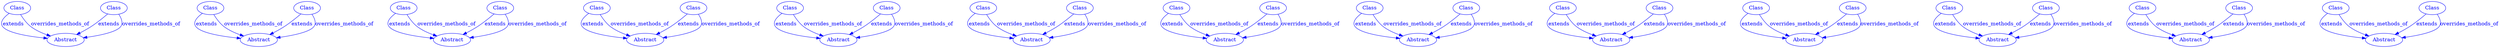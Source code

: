 
digraph SubdueGraph {
  14 [label="Abstract",color=blue,fontcolor=blue];
  222 [label="Class",color=blue,fontcolor=blue];
  223 [label="Class",color=blue,fontcolor=blue];
  222 -> 14 [label="extends",color=blue,fontcolor=blue];
  223 -> 14 [label="extends",color=blue,fontcolor=blue];
  222 -> 14 [label="overrides_methods_of",color=blue,fontcolor=blue];
  223 -> 14 [label="overrides_methods_of",color=blue,fontcolor=blue];
  35 [label="Abstract",color=blue,fontcolor=blue];
  119 [label="Class",color=blue,fontcolor=blue];
  416 [label="Class",color=blue,fontcolor=blue];
  119 -> 35 [label="extends",color=blue,fontcolor=blue];
  416 -> 35 [label="extends",color=blue,fontcolor=blue];
  119 -> 35 [label="overrides_methods_of",color=blue,fontcolor=blue];
  416 -> 35 [label="overrides_methods_of",color=blue,fontcolor=blue];
  65 [label="Abstract",color=blue,fontcolor=blue];
  97 [label="Class",color=blue,fontcolor=blue];
  262 [label="Class",color=blue,fontcolor=blue];
  97 -> 65 [label="extends",color=blue,fontcolor=blue];
  262 -> 65 [label="extends",color=blue,fontcolor=blue];
  97 -> 65 [label="overrides_methods_of",color=blue,fontcolor=blue];
  262 -> 65 [label="overrides_methods_of",color=blue,fontcolor=blue];
  155 [label="Abstract",color=blue,fontcolor=blue];
  199 [label="Class",color=blue,fontcolor=blue];
  412 [label="Class",color=blue,fontcolor=blue];
  199 -> 155 [label="extends",color=blue,fontcolor=blue];
  412 -> 155 [label="extends",color=blue,fontcolor=blue];
  199 -> 155 [label="overrides_methods_of",color=blue,fontcolor=blue];
  412 -> 155 [label="overrides_methods_of",color=blue,fontcolor=blue];
  191 [label="Class",color=blue,fontcolor=blue];
  209 [label="Abstract",color=blue,fontcolor=blue];
  347 [label="Class",color=blue,fontcolor=blue];
  191 -> 209 [label="extends",color=blue,fontcolor=blue];
  347 -> 209 [label="extends",color=blue,fontcolor=blue];
  191 -> 209 [label="overrides_methods_of",color=blue,fontcolor=blue];
  347 -> 209 [label="overrides_methods_of",color=blue,fontcolor=blue];
  99 [label="Class",color=blue,fontcolor=blue];
  114 [label="Class",color=blue,fontcolor=blue];
  219 [label="Abstract",color=blue,fontcolor=blue];
  99 -> 219 [label="extends",color=blue,fontcolor=blue];
  114 -> 219 [label="extends",color=blue,fontcolor=blue];
  99 -> 219 [label="overrides_methods_of",color=blue,fontcolor=blue];
  114 -> 219 [label="overrides_methods_of",color=blue,fontcolor=blue];
  37 [label="Class",color=blue,fontcolor=blue];
  60 [label="Class",color=blue,fontcolor=blue];
  267 [label="Abstract",color=blue,fontcolor=blue];
  37 -> 267 [label="extends",color=blue,fontcolor=blue];
  60 -> 267 [label="extends",color=blue,fontcolor=blue];
  37 -> 267 [label="overrides_methods_of",color=blue,fontcolor=blue];
  60 -> 267 [label="overrides_methods_of",color=blue,fontcolor=blue];
  27 [label="Class",color=blue,fontcolor=blue];
  122 [label="Class",color=blue,fontcolor=blue];
  284 [label="Abstract",color=blue,fontcolor=blue];
  27 -> 284 [label="extends",color=blue,fontcolor=blue];
  122 -> 284 [label="extends",color=blue,fontcolor=blue];
  27 -> 284 [label="overrides_methods_of",color=blue,fontcolor=blue];
  122 -> 284 [label="overrides_methods_of",color=blue,fontcolor=blue];
  28 [label="Class",color=blue,fontcolor=blue];
  123 [label="Class",color=blue,fontcolor=blue];
  293 [label="Abstract",color=blue,fontcolor=blue];
  28 -> 293 [label="extends",color=blue,fontcolor=blue];
  123 -> 293 [label="extends",color=blue,fontcolor=blue];
  28 -> 293 [label="overrides_methods_of",color=blue,fontcolor=blue];
  123 -> 293 [label="overrides_methods_of",color=blue,fontcolor=blue];
  46 [label="Class",color=blue,fontcolor=blue];
  213 [label="Class",color=blue,fontcolor=blue];
  366 [label="Abstract",color=blue,fontcolor=blue];
  46 -> 366 [label="extends",color=blue,fontcolor=blue];
  213 -> 366 [label="extends",color=blue,fontcolor=blue];
  46 -> 366 [label="overrides_methods_of",color=blue,fontcolor=blue];
  213 -> 366 [label="overrides_methods_of",color=blue,fontcolor=blue];
  239 [label="Class",color=blue,fontcolor=blue];
  329 [label="Class",color=blue,fontcolor=blue];
  439 [label="Abstract",color=blue,fontcolor=blue];
  239 -> 439 [label="extends",color=blue,fontcolor=blue];
  329 -> 439 [label="extends",color=blue,fontcolor=blue];
  239 -> 439 [label="overrides_methods_of",color=blue,fontcolor=blue];
  329 -> 439 [label="overrides_methods_of",color=blue,fontcolor=blue];
  22 [label="Class",color=blue,fontcolor=blue];
  251 [label="Class",color=blue,fontcolor=blue];
  442 [label="Abstract",color=blue,fontcolor=blue];
  22 -> 442 [label="extends",color=blue,fontcolor=blue];
  251 -> 442 [label="extends",color=blue,fontcolor=blue];
  22 -> 442 [label="overrides_methods_of",color=blue,fontcolor=blue];
  251 -> 442 [label="overrides_methods_of",color=blue,fontcolor=blue];
  70 [label="Class",color=blue,fontcolor=blue];
  133 [label="Class",color=blue,fontcolor=blue];
  467 [label="Abstract",color=blue,fontcolor=blue];
  70 -> 467 [label="extends",color=blue,fontcolor=blue];
  133 -> 467 [label="extends",color=blue,fontcolor=blue];
  70 -> 467 [label="overrides_methods_of",color=blue,fontcolor=blue];
  133 -> 467 [label="overrides_methods_of",color=blue,fontcolor=blue];
}

